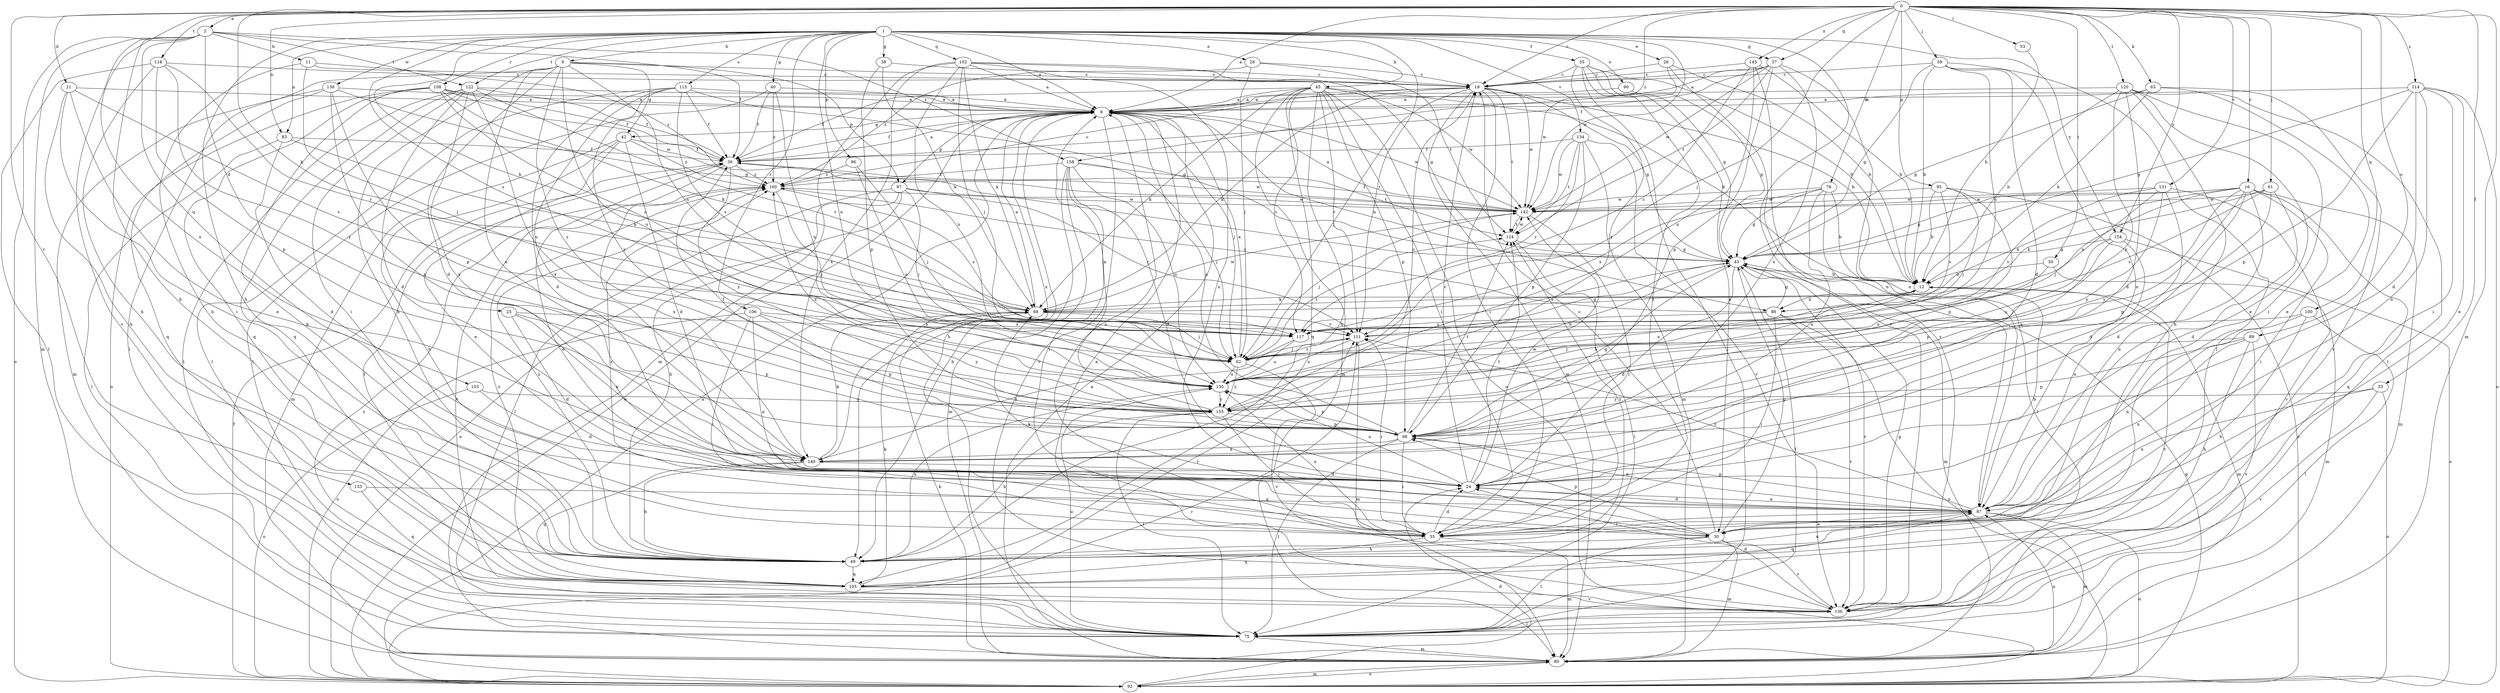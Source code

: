 strict digraph  {
0;
1;
2;
6;
9;
11;
12;
16;
18;
21;
23;
24;
26;
28;
30;
33;
35;
36;
37;
38;
40;
42;
43;
45;
49;
50;
53;
55;
59;
61;
62;
63;
68;
75;
76;
80;
83;
86;
87;
89;
90;
92;
95;
96;
97;
98;
100;
102;
103;
105;
106;
108;
111;
114;
115;
117;
118;
120;
122;
124;
130;
131;
133;
134;
136;
138;
142;
145;
149;
154;
155;
158;
160;
0 -> 2  [label=a];
0 -> 6  [label=a];
0 -> 16  [label=c];
0 -> 18  [label=c];
0 -> 21  [label=d];
0 -> 33  [label=f];
0 -> 37  [label=g];
0 -> 50  [label=i];
0 -> 53  [label=i];
0 -> 59  [label=j];
0 -> 61  [label=j];
0 -> 62  [label=j];
0 -> 63  [label=k];
0 -> 68  [label=k];
0 -> 76  [label=m];
0 -> 80  [label=m];
0 -> 83  [label=n];
0 -> 89  [label=o];
0 -> 95  [label=p];
0 -> 100  [label=q];
0 -> 114  [label=s];
0 -> 118  [label=t];
0 -> 120  [label=t];
0 -> 131  [label=v];
0 -> 133  [label=v];
0 -> 145  [label=x];
0 -> 149  [label=x];
0 -> 154  [label=y];
0 -> 158  [label=z];
1 -> 6  [label=a];
1 -> 9  [label=b];
1 -> 26  [label=e];
1 -> 28  [label=e];
1 -> 35  [label=f];
1 -> 37  [label=g];
1 -> 38  [label=g];
1 -> 40  [label=g];
1 -> 45  [label=h];
1 -> 49  [label=h];
1 -> 68  [label=k];
1 -> 83  [label=n];
1 -> 90  [label=o];
1 -> 96  [label=p];
1 -> 102  [label=q];
1 -> 106  [label=r];
1 -> 108  [label=r];
1 -> 111  [label=r];
1 -> 115  [label=s];
1 -> 117  [label=s];
1 -> 122  [label=t];
1 -> 130  [label=u];
1 -> 134  [label=v];
1 -> 136  [label=v];
1 -> 138  [label=w];
1 -> 142  [label=w];
1 -> 154  [label=y];
2 -> 11  [label=b];
2 -> 23  [label=d];
2 -> 36  [label=f];
2 -> 49  [label=h];
2 -> 80  [label=m];
2 -> 92  [label=o];
2 -> 103  [label=q];
2 -> 122  [label=t];
2 -> 136  [label=v];
2 -> 158  [label=z];
6 -> 36  [label=f];
6 -> 42  [label=g];
6 -> 49  [label=h];
6 -> 62  [label=j];
6 -> 86  [label=n];
6 -> 92  [label=o];
6 -> 97  [label=p];
6 -> 136  [label=v];
6 -> 142  [label=w];
6 -> 149  [label=x];
9 -> 18  [label=c];
9 -> 24  [label=d];
9 -> 42  [label=g];
9 -> 49  [label=h];
9 -> 75  [label=l];
9 -> 97  [label=p];
9 -> 117  [label=s];
9 -> 130  [label=u];
9 -> 149  [label=x];
9 -> 155  [label=y];
11 -> 18  [label=c];
11 -> 49  [label=h];
11 -> 62  [label=j];
11 -> 160  [label=z];
12 -> 68  [label=k];
12 -> 80  [label=m];
12 -> 86  [label=n];
12 -> 130  [label=u];
12 -> 136  [label=v];
16 -> 24  [label=d];
16 -> 43  [label=g];
16 -> 55  [label=i];
16 -> 68  [label=k];
16 -> 80  [label=m];
16 -> 86  [label=n];
16 -> 87  [label=n];
16 -> 105  [label=q];
16 -> 142  [label=w];
16 -> 149  [label=x];
16 -> 155  [label=y];
18 -> 6  [label=a];
18 -> 12  [label=b];
18 -> 43  [label=g];
18 -> 55  [label=i];
18 -> 62  [label=j];
18 -> 68  [label=k];
18 -> 80  [label=m];
18 -> 124  [label=t];
18 -> 142  [label=w];
21 -> 6  [label=a];
21 -> 30  [label=e];
21 -> 49  [label=h];
21 -> 55  [label=i];
21 -> 117  [label=s];
23 -> 24  [label=d];
23 -> 98  [label=p];
23 -> 117  [label=s];
23 -> 149  [label=x];
24 -> 18  [label=c];
24 -> 87  [label=n];
24 -> 124  [label=t];
24 -> 130  [label=u];
24 -> 142  [label=w];
26 -> 12  [label=b];
26 -> 18  [label=c];
26 -> 87  [label=n];
26 -> 142  [label=w];
28 -> 18  [label=c];
28 -> 62  [label=j];
28 -> 124  [label=t];
28 -> 160  [label=z];
30 -> 18  [label=c];
30 -> 43  [label=g];
30 -> 49  [label=h];
30 -> 68  [label=k];
30 -> 75  [label=l];
30 -> 80  [label=m];
30 -> 98  [label=p];
30 -> 136  [label=v];
33 -> 87  [label=n];
33 -> 92  [label=o];
33 -> 136  [label=v];
33 -> 155  [label=y];
35 -> 12  [label=b];
35 -> 18  [label=c];
35 -> 30  [label=e];
35 -> 43  [label=g];
35 -> 55  [label=i];
35 -> 75  [label=l];
35 -> 155  [label=y];
36 -> 6  [label=a];
36 -> 30  [label=e];
36 -> 142  [label=w];
36 -> 149  [label=x];
36 -> 155  [label=y];
36 -> 160  [label=z];
37 -> 6  [label=a];
37 -> 18  [label=c];
37 -> 36  [label=f];
37 -> 87  [label=n];
37 -> 98  [label=p];
37 -> 124  [label=t];
37 -> 142  [label=w];
37 -> 149  [label=x];
38 -> 18  [label=c];
38 -> 68  [label=k];
38 -> 98  [label=p];
40 -> 6  [label=a];
40 -> 36  [label=f];
40 -> 75  [label=l];
40 -> 130  [label=u];
40 -> 160  [label=z];
42 -> 24  [label=d];
42 -> 30  [label=e];
42 -> 36  [label=f];
42 -> 49  [label=h];
42 -> 80  [label=m];
42 -> 160  [label=z];
43 -> 12  [label=b];
43 -> 24  [label=d];
43 -> 75  [label=l];
43 -> 80  [label=m];
43 -> 117  [label=s];
43 -> 130  [label=u];
43 -> 136  [label=v];
45 -> 6  [label=a];
45 -> 12  [label=b];
45 -> 36  [label=f];
45 -> 49  [label=h];
45 -> 55  [label=i];
45 -> 68  [label=k];
45 -> 80  [label=m];
45 -> 92  [label=o];
45 -> 98  [label=p];
45 -> 105  [label=q];
45 -> 111  [label=r];
45 -> 117  [label=s];
45 -> 142  [label=w];
49 -> 87  [label=n];
49 -> 105  [label=q];
49 -> 124  [label=t];
49 -> 130  [label=u];
49 -> 160  [label=z];
50 -> 12  [label=b];
50 -> 80  [label=m];
50 -> 130  [label=u];
53 -> 12  [label=b];
55 -> 6  [label=a];
55 -> 24  [label=d];
55 -> 80  [label=m];
55 -> 105  [label=q];
55 -> 111  [label=r];
55 -> 130  [label=u];
55 -> 160  [label=z];
59 -> 12  [label=b];
59 -> 18  [label=c];
59 -> 24  [label=d];
59 -> 43  [label=g];
59 -> 75  [label=l];
59 -> 87  [label=n];
59 -> 117  [label=s];
61 -> 24  [label=d];
61 -> 68  [label=k];
61 -> 98  [label=p];
61 -> 117  [label=s];
61 -> 142  [label=w];
62 -> 6  [label=a];
62 -> 111  [label=r];
62 -> 124  [label=t];
62 -> 130  [label=u];
62 -> 136  [label=v];
62 -> 155  [label=y];
63 -> 6  [label=a];
63 -> 12  [label=b];
63 -> 30  [label=e];
63 -> 43  [label=g];
63 -> 136  [label=v];
68 -> 6  [label=a];
68 -> 62  [label=j];
68 -> 75  [label=l];
68 -> 111  [label=r];
68 -> 142  [label=w];
75 -> 80  [label=m];
75 -> 130  [label=u];
75 -> 160  [label=z];
76 -> 12  [label=b];
76 -> 43  [label=g];
76 -> 75  [label=l];
76 -> 117  [label=s];
76 -> 142  [label=w];
76 -> 149  [label=x];
80 -> 6  [label=a];
80 -> 68  [label=k];
80 -> 87  [label=n];
80 -> 92  [label=o];
83 -> 24  [label=d];
83 -> 36  [label=f];
83 -> 68  [label=k];
83 -> 75  [label=l];
86 -> 43  [label=g];
86 -> 55  [label=i];
86 -> 92  [label=o];
86 -> 117  [label=s];
86 -> 136  [label=v];
86 -> 160  [label=z];
87 -> 12  [label=b];
87 -> 24  [label=d];
87 -> 30  [label=e];
87 -> 55  [label=i];
87 -> 80  [label=m];
87 -> 92  [label=o];
87 -> 98  [label=p];
87 -> 105  [label=q];
87 -> 111  [label=r];
89 -> 49  [label=h];
89 -> 62  [label=j];
89 -> 87  [label=n];
89 -> 98  [label=p];
89 -> 136  [label=v];
90 -> 6  [label=a];
90 -> 43  [label=g];
92 -> 6  [label=a];
92 -> 24  [label=d];
92 -> 36  [label=f];
92 -> 43  [label=g];
92 -> 80  [label=m];
92 -> 111  [label=r];
95 -> 12  [label=b];
95 -> 62  [label=j];
95 -> 92  [label=o];
95 -> 98  [label=p];
95 -> 117  [label=s];
95 -> 142  [label=w];
96 -> 62  [label=j];
96 -> 130  [label=u];
96 -> 160  [label=z];
97 -> 49  [label=h];
97 -> 62  [label=j];
97 -> 75  [label=l];
97 -> 92  [label=o];
97 -> 111  [label=r];
97 -> 142  [label=w];
98 -> 6  [label=a];
98 -> 36  [label=f];
98 -> 43  [label=g];
98 -> 55  [label=i];
98 -> 75  [label=l];
98 -> 87  [label=n];
98 -> 124  [label=t];
98 -> 149  [label=x];
100 -> 49  [label=h];
100 -> 75  [label=l];
100 -> 87  [label=n];
100 -> 111  [label=r];
102 -> 6  [label=a];
102 -> 18  [label=c];
102 -> 43  [label=g];
102 -> 62  [label=j];
102 -> 68  [label=k];
102 -> 80  [label=m];
102 -> 87  [label=n];
102 -> 130  [label=u];
102 -> 149  [label=x];
103 -> 24  [label=d];
103 -> 92  [label=o];
103 -> 155  [label=y];
105 -> 36  [label=f];
105 -> 68  [label=k];
105 -> 111  [label=r];
105 -> 136  [label=v];
105 -> 160  [label=z];
106 -> 55  [label=i];
106 -> 87  [label=n];
106 -> 92  [label=o];
106 -> 98  [label=p];
106 -> 117  [label=s];
106 -> 155  [label=y];
108 -> 6  [label=a];
108 -> 36  [label=f];
108 -> 49  [label=h];
108 -> 68  [label=k];
108 -> 92  [label=o];
108 -> 105  [label=q];
108 -> 117  [label=s];
108 -> 142  [label=w];
111 -> 43  [label=g];
111 -> 62  [label=j];
111 -> 80  [label=m];
111 -> 130  [label=u];
114 -> 6  [label=a];
114 -> 24  [label=d];
114 -> 30  [label=e];
114 -> 43  [label=g];
114 -> 55  [label=i];
114 -> 87  [label=n];
114 -> 92  [label=o];
114 -> 98  [label=p];
115 -> 6  [label=a];
115 -> 24  [label=d];
115 -> 36  [label=f];
115 -> 43  [label=g];
115 -> 75  [label=l];
115 -> 117  [label=s];
115 -> 149  [label=x];
115 -> 155  [label=y];
117 -> 130  [label=u];
117 -> 149  [label=x];
118 -> 18  [label=c];
118 -> 49  [label=h];
118 -> 75  [label=l];
118 -> 98  [label=p];
118 -> 111  [label=r];
118 -> 155  [label=y];
120 -> 6  [label=a];
120 -> 12  [label=b];
120 -> 24  [label=d];
120 -> 30  [label=e];
120 -> 49  [label=h];
120 -> 55  [label=i];
120 -> 75  [label=l];
120 -> 155  [label=y];
122 -> 6  [label=a];
122 -> 24  [label=d];
122 -> 36  [label=f];
122 -> 55  [label=i];
122 -> 75  [label=l];
122 -> 105  [label=q];
122 -> 111  [label=r];
122 -> 130  [label=u];
122 -> 149  [label=x];
124 -> 43  [label=g];
124 -> 75  [label=l];
124 -> 142  [label=w];
130 -> 98  [label=p];
130 -> 155  [label=y];
131 -> 24  [label=d];
131 -> 62  [label=j];
131 -> 117  [label=s];
131 -> 136  [label=v];
131 -> 142  [label=w];
131 -> 155  [label=y];
133 -> 87  [label=n];
133 -> 105  [label=q];
134 -> 36  [label=f];
134 -> 80  [label=m];
134 -> 98  [label=p];
134 -> 111  [label=r];
134 -> 124  [label=t];
134 -> 136  [label=v];
134 -> 142  [label=w];
136 -> 6  [label=a];
136 -> 24  [label=d];
136 -> 43  [label=g];
136 -> 75  [label=l];
138 -> 6  [label=a];
138 -> 43  [label=g];
138 -> 80  [label=m];
138 -> 98  [label=p];
138 -> 105  [label=q];
138 -> 149  [label=x];
142 -> 6  [label=a];
142 -> 36  [label=f];
142 -> 55  [label=i];
142 -> 62  [label=j];
142 -> 124  [label=t];
145 -> 12  [label=b];
145 -> 18  [label=c];
145 -> 117  [label=s];
145 -> 130  [label=u];
145 -> 136  [label=v];
149 -> 24  [label=d];
149 -> 49  [label=h];
149 -> 68  [label=k];
149 -> 105  [label=q];
154 -> 43  [label=g];
154 -> 87  [label=n];
154 -> 92  [label=o];
154 -> 98  [label=p];
154 -> 130  [label=u];
155 -> 6  [label=a];
155 -> 12  [label=b];
155 -> 18  [label=c];
155 -> 49  [label=h];
155 -> 55  [label=i];
155 -> 75  [label=l];
155 -> 98  [label=p];
155 -> 160  [label=z];
158 -> 24  [label=d];
158 -> 49  [label=h];
158 -> 55  [label=i];
158 -> 62  [label=j];
158 -> 80  [label=m];
158 -> 124  [label=t];
158 -> 130  [label=u];
158 -> 160  [label=z];
160 -> 18  [label=c];
160 -> 62  [label=j];
160 -> 117  [label=s];
160 -> 136  [label=v];
160 -> 142  [label=w];
}
